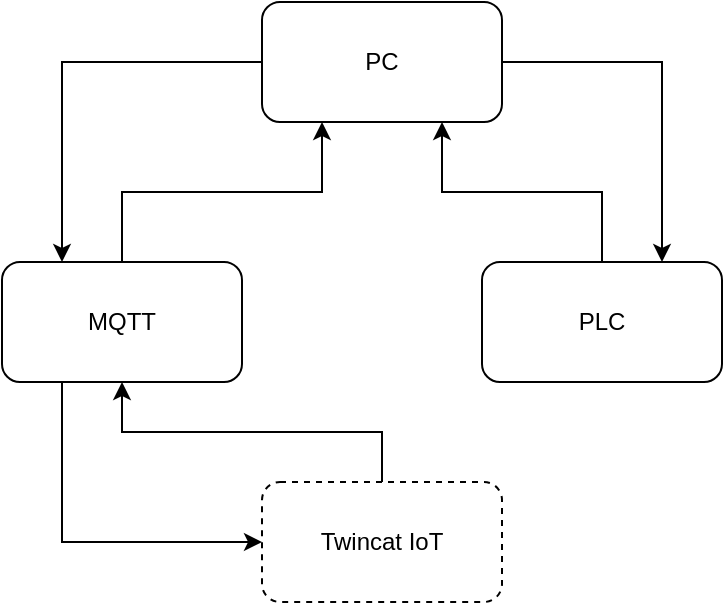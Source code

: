 <mxfile version="24.8.3">
  <diagram name="Sivu-1" id="Wvq69gFeC8dm-71Ghc-d">
    <mxGraphModel dx="1434" dy="780" grid="1" gridSize="10" guides="1" tooltips="1" connect="1" arrows="1" fold="1" page="1" pageScale="1" pageWidth="827" pageHeight="1169" math="0" shadow="0">
      <root>
        <mxCell id="0" />
        <mxCell id="1" parent="0" />
        <mxCell id="lvohqiAp40-y-OhIrPXH-5" value="" style="edgeStyle=orthogonalEdgeStyle;rounded=0;orthogonalLoop=1;jettySize=auto;html=1;entryX=0.75;entryY=1;entryDx=0;entryDy=0;" edge="1" parent="1" source="lvohqiAp40-y-OhIrPXH-1" target="lvohqiAp40-y-OhIrPXH-3">
          <mxGeometry relative="1" as="geometry">
            <mxPoint x="510" y="170" as="targetPoint" />
          </mxGeometry>
        </mxCell>
        <mxCell id="lvohqiAp40-y-OhIrPXH-1" value="PLC" style="rounded=1;whiteSpace=wrap;html=1;" vertex="1" parent="1">
          <mxGeometry x="450" y="250" width="120" height="60" as="geometry" />
        </mxCell>
        <mxCell id="lvohqiAp40-y-OhIrPXH-7" style="edgeStyle=orthogonalEdgeStyle;rounded=0;orthogonalLoop=1;jettySize=auto;html=1;exitX=0.5;exitY=0;exitDx=0;exitDy=0;entryX=0.25;entryY=1;entryDx=0;entryDy=0;" edge="1" parent="1" source="lvohqiAp40-y-OhIrPXH-2" target="lvohqiAp40-y-OhIrPXH-3">
          <mxGeometry relative="1" as="geometry" />
        </mxCell>
        <mxCell id="lvohqiAp40-y-OhIrPXH-11" style="edgeStyle=orthogonalEdgeStyle;rounded=0;orthogonalLoop=1;jettySize=auto;html=1;exitX=0.25;exitY=1;exitDx=0;exitDy=0;entryX=0;entryY=0.5;entryDx=0;entryDy=0;" edge="1" parent="1" source="lvohqiAp40-y-OhIrPXH-2" target="lvohqiAp40-y-OhIrPXH-9">
          <mxGeometry relative="1" as="geometry" />
        </mxCell>
        <mxCell id="lvohqiAp40-y-OhIrPXH-2" value="MQTT" style="rounded=1;whiteSpace=wrap;html=1;" vertex="1" parent="1">
          <mxGeometry x="210" y="250" width="120" height="60" as="geometry" />
        </mxCell>
        <mxCell id="lvohqiAp40-y-OhIrPXH-6" style="edgeStyle=orthogonalEdgeStyle;rounded=0;orthogonalLoop=1;jettySize=auto;html=1;exitX=1;exitY=0.5;exitDx=0;exitDy=0;entryX=0.75;entryY=0;entryDx=0;entryDy=0;" edge="1" parent="1" source="lvohqiAp40-y-OhIrPXH-3" target="lvohqiAp40-y-OhIrPXH-1">
          <mxGeometry relative="1" as="geometry" />
        </mxCell>
        <mxCell id="lvohqiAp40-y-OhIrPXH-8" style="edgeStyle=orthogonalEdgeStyle;rounded=0;orthogonalLoop=1;jettySize=auto;html=1;exitX=0;exitY=0.5;exitDx=0;exitDy=0;entryX=0.25;entryY=0;entryDx=0;entryDy=0;" edge="1" parent="1" source="lvohqiAp40-y-OhIrPXH-3" target="lvohqiAp40-y-OhIrPXH-2">
          <mxGeometry relative="1" as="geometry" />
        </mxCell>
        <mxCell id="lvohqiAp40-y-OhIrPXH-3" value="PC" style="rounded=1;whiteSpace=wrap;html=1;" vertex="1" parent="1">
          <mxGeometry x="340" y="120" width="120" height="60" as="geometry" />
        </mxCell>
        <mxCell id="lvohqiAp40-y-OhIrPXH-10" style="edgeStyle=orthogonalEdgeStyle;rounded=0;orthogonalLoop=1;jettySize=auto;html=1;exitX=0.5;exitY=0;exitDx=0;exitDy=0;entryX=0.5;entryY=1;entryDx=0;entryDy=0;" edge="1" parent="1" source="lvohqiAp40-y-OhIrPXH-9" target="lvohqiAp40-y-OhIrPXH-2">
          <mxGeometry relative="1" as="geometry">
            <mxPoint x="250" y="330" as="targetPoint" />
            <Array as="points">
              <mxPoint x="400" y="335" />
              <mxPoint x="270" y="335" />
            </Array>
          </mxGeometry>
        </mxCell>
        <mxCell id="lvohqiAp40-y-OhIrPXH-9" value="Twincat IoT" style="rounded=1;whiteSpace=wrap;html=1;dashed=1;" vertex="1" parent="1">
          <mxGeometry x="340" y="360" width="120" height="60" as="geometry" />
        </mxCell>
      </root>
    </mxGraphModel>
  </diagram>
</mxfile>
